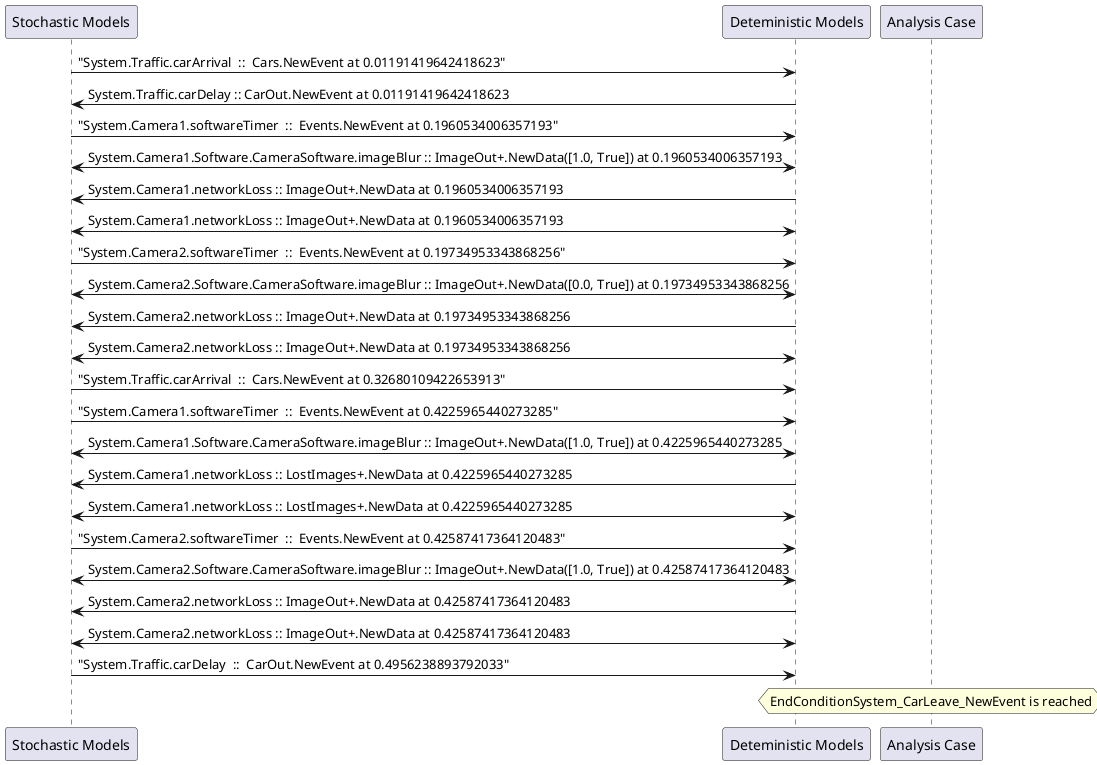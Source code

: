 
	@startuml
	participant "Stochastic Models" as stochmodel
	participant "Deteministic Models" as detmodel
	participant "Analysis Case" as analysis
	{40437_stop} stochmodel -> detmodel : "System.Traffic.carArrival  ::  Cars.NewEvent at 0.01191419642418623"
{40446_start} detmodel -> stochmodel : System.Traffic.carDelay :: CarOut.NewEvent at 0.01191419642418623
{40406_stop} stochmodel -> detmodel : "System.Camera1.softwareTimer  ::  Events.NewEvent at 0.1960534006357193"
detmodel <-> stochmodel : System.Camera1.Software.CameraSoftware.imageBlur :: ImageOut+.NewData([1.0, True]) at 0.1960534006357193
detmodel -> stochmodel : System.Camera1.networkLoss :: ImageOut+.NewData at 0.1960534006357193
detmodel <-> stochmodel : System.Camera1.networkLoss :: ImageOut+.NewData at 0.1960534006357193
{40421_stop} stochmodel -> detmodel : "System.Camera2.softwareTimer  ::  Events.NewEvent at 0.19734953343868256"
detmodel <-> stochmodel : System.Camera2.Software.CameraSoftware.imageBlur :: ImageOut+.NewData([0.0, True]) at 0.19734953343868256
detmodel -> stochmodel : System.Camera2.networkLoss :: ImageOut+.NewData at 0.19734953343868256
detmodel <-> stochmodel : System.Camera2.networkLoss :: ImageOut+.NewData at 0.19734953343868256
{40438_stop} stochmodel -> detmodel : "System.Traffic.carArrival  ::  Cars.NewEvent at 0.32680109422653913"
{40407_stop} stochmodel -> detmodel : "System.Camera1.softwareTimer  ::  Events.NewEvent at 0.4225965440273285"
detmodel <-> stochmodel : System.Camera1.Software.CameraSoftware.imageBlur :: ImageOut+.NewData([1.0, True]) at 0.4225965440273285
detmodel -> stochmodel : System.Camera1.networkLoss :: LostImages+.NewData at 0.4225965440273285
detmodel <-> stochmodel : System.Camera1.networkLoss :: LostImages+.NewData at 0.4225965440273285
{40422_stop} stochmodel -> detmodel : "System.Camera2.softwareTimer  ::  Events.NewEvent at 0.42587417364120483"
detmodel <-> stochmodel : System.Camera2.Software.CameraSoftware.imageBlur :: ImageOut+.NewData([1.0, True]) at 0.42587417364120483
detmodel -> stochmodel : System.Camera2.networkLoss :: ImageOut+.NewData at 0.42587417364120483
detmodel <-> stochmodel : System.Camera2.networkLoss :: ImageOut+.NewData at 0.42587417364120483
{40446_stop} stochmodel -> detmodel : "System.Traffic.carDelay  ::  CarOut.NewEvent at 0.4956238893792033"
{40446_start} <-> {40446_stop} : delay
hnote over analysis 
EndConditionSystem_CarLeave_NewEvent is reached
endnote
@enduml